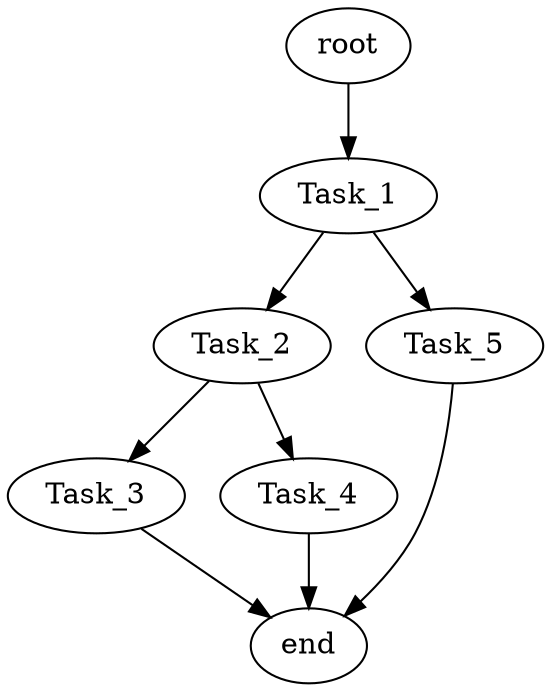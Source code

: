 digraph DataRedistribution {
    root    [size=2]; // Ignored in processing.
    end     [size=2]; // Ignored in processing.

    root -> Task_1  [size=2]; // Edge ignored.

    Task_1  [size=1000000000]; // 1Gflop
    Task_2  [size=1000000000];
    Task_3  [size=1000000000];
    Task_4  [size=1000000000];
    Task_5  [size=1000000000];

    Task_1 -> Task_2 [size=4000000000]; // 4GB
    Task_1 -> Task_5 [size=4000000000];

    Task_2 -> Task_3 [size=4000000000];
    Task_2 -> Task_4 [size=4000000000];

    Task_3 -> end   [size=2]; // Edge ignored.
    Task_4 -> end   [size=2]; // Edge ignored.
    Task_5 -> end   [size=2]; // Edge ignored.
}
